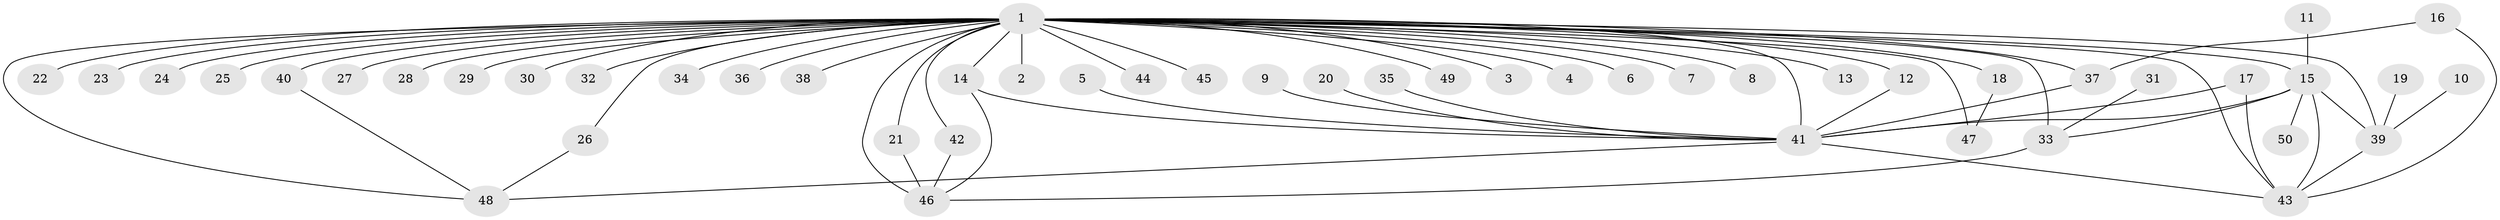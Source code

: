 // original degree distribution, {50: 0.01, 2: 0.18, 7: 0.03, 4: 0.06, 5: 0.06, 3: 0.08, 11: 0.01, 1: 0.56, 8: 0.01}
// Generated by graph-tools (version 1.1) at 2025/26/03/09/25 03:26:05]
// undirected, 50 vertices, 68 edges
graph export_dot {
graph [start="1"]
  node [color=gray90,style=filled];
  1;
  2;
  3;
  4;
  5;
  6;
  7;
  8;
  9;
  10;
  11;
  12;
  13;
  14;
  15;
  16;
  17;
  18;
  19;
  20;
  21;
  22;
  23;
  24;
  25;
  26;
  27;
  28;
  29;
  30;
  31;
  32;
  33;
  34;
  35;
  36;
  37;
  38;
  39;
  40;
  41;
  42;
  43;
  44;
  45;
  46;
  47;
  48;
  49;
  50;
  1 -- 2 [weight=1.0];
  1 -- 3 [weight=1.0];
  1 -- 4 [weight=1.0];
  1 -- 6 [weight=1.0];
  1 -- 7 [weight=1.0];
  1 -- 8 [weight=1.0];
  1 -- 12 [weight=1.0];
  1 -- 13 [weight=1.0];
  1 -- 14 [weight=1.0];
  1 -- 15 [weight=1.0];
  1 -- 18 [weight=1.0];
  1 -- 21 [weight=1.0];
  1 -- 22 [weight=1.0];
  1 -- 23 [weight=1.0];
  1 -- 24 [weight=1.0];
  1 -- 25 [weight=1.0];
  1 -- 26 [weight=1.0];
  1 -- 27 [weight=1.0];
  1 -- 28 [weight=1.0];
  1 -- 29 [weight=1.0];
  1 -- 30 [weight=1.0];
  1 -- 32 [weight=1.0];
  1 -- 33 [weight=2.0];
  1 -- 34 [weight=1.0];
  1 -- 36 [weight=1.0];
  1 -- 37 [weight=1.0];
  1 -- 38 [weight=1.0];
  1 -- 39 [weight=1.0];
  1 -- 40 [weight=2.0];
  1 -- 41 [weight=3.0];
  1 -- 42 [weight=1.0];
  1 -- 43 [weight=1.0];
  1 -- 44 [weight=1.0];
  1 -- 45 [weight=1.0];
  1 -- 46 [weight=2.0];
  1 -- 47 [weight=1.0];
  1 -- 48 [weight=1.0];
  1 -- 49 [weight=1.0];
  5 -- 41 [weight=1.0];
  9 -- 41 [weight=1.0];
  10 -- 39 [weight=1.0];
  11 -- 15 [weight=1.0];
  12 -- 41 [weight=1.0];
  14 -- 41 [weight=1.0];
  14 -- 46 [weight=1.0];
  15 -- 33 [weight=1.0];
  15 -- 39 [weight=1.0];
  15 -- 41 [weight=1.0];
  15 -- 43 [weight=1.0];
  15 -- 50 [weight=1.0];
  16 -- 37 [weight=1.0];
  16 -- 43 [weight=1.0];
  17 -- 41 [weight=1.0];
  17 -- 43 [weight=1.0];
  18 -- 47 [weight=1.0];
  19 -- 39 [weight=1.0];
  20 -- 41 [weight=1.0];
  21 -- 46 [weight=1.0];
  26 -- 48 [weight=1.0];
  31 -- 33 [weight=1.0];
  33 -- 46 [weight=1.0];
  35 -- 41 [weight=1.0];
  37 -- 41 [weight=1.0];
  39 -- 43 [weight=1.0];
  40 -- 48 [weight=1.0];
  41 -- 43 [weight=1.0];
  41 -- 48 [weight=1.0];
  42 -- 46 [weight=1.0];
}
